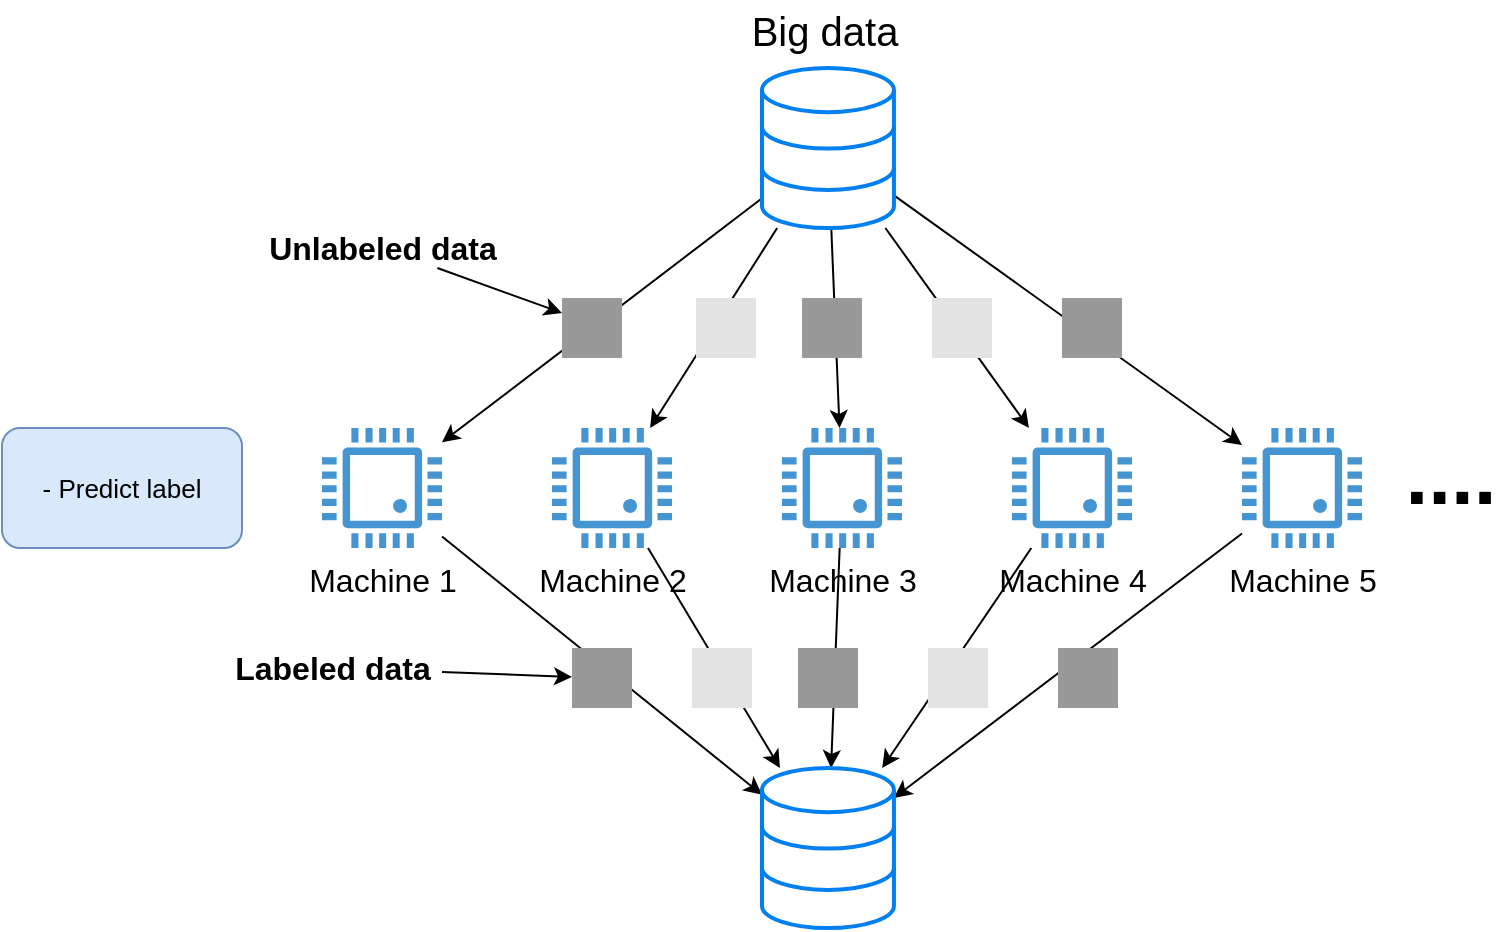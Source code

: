 <mxfile version="13.2.1" type="device"><diagram id="MwtfX1pbCHLYvla3xN57" name="Page-1"><mxGraphModel dx="1422" dy="868" grid="1" gridSize="10" guides="1" tooltips="1" connect="1" arrows="1" fold="1" page="1" pageScale="1" pageWidth="850" pageHeight="1100" math="0" shadow="0"><root><mxCell id="0"/><mxCell id="1" parent="0"/><mxCell id="pr0bZocVv9zPPJc6Getp-15" style="rounded=0;orthogonalLoop=1;jettySize=auto;html=1;fontSize=16;" parent="1" source="pr0bZocVv9zPPJc6Getp-1" target="pr0bZocVv9zPPJc6Getp-10" edge="1"><mxGeometry relative="1" as="geometry"/></mxCell><mxCell id="pr0bZocVv9zPPJc6Getp-16" style="edgeStyle=none;rounded=0;orthogonalLoop=1;jettySize=auto;html=1;fontSize=16;" parent="1" source="pr0bZocVv9zPPJc6Getp-1" target="pr0bZocVv9zPPJc6Getp-11" edge="1"><mxGeometry relative="1" as="geometry"/></mxCell><mxCell id="pr0bZocVv9zPPJc6Getp-17" style="edgeStyle=none;rounded=0;orthogonalLoop=1;jettySize=auto;html=1;fontSize=16;" parent="1" source="pr0bZocVv9zPPJc6Getp-1" target="pr0bZocVv9zPPJc6Getp-12" edge="1"><mxGeometry relative="1" as="geometry"/></mxCell><mxCell id="pr0bZocVv9zPPJc6Getp-18" style="edgeStyle=none;rounded=0;orthogonalLoop=1;jettySize=auto;html=1;fontSize=16;" parent="1" source="pr0bZocVv9zPPJc6Getp-1" target="pr0bZocVv9zPPJc6Getp-13" edge="1"><mxGeometry relative="1" as="geometry"/></mxCell><mxCell id="pr0bZocVv9zPPJc6Getp-19" style="edgeStyle=none;rounded=0;orthogonalLoop=1;jettySize=auto;html=1;fontSize=16;" parent="1" source="pr0bZocVv9zPPJc6Getp-1" target="pr0bZocVv9zPPJc6Getp-14" edge="1"><mxGeometry relative="1" as="geometry"/></mxCell><mxCell id="pr0bZocVv9zPPJc6Getp-1" value="" style="html=1;verticalLabelPosition=bottom;align=center;labelBackgroundColor=#ffffff;verticalAlign=top;strokeWidth=2;strokeColor=#0080F0;shadow=0;dashed=0;shape=mxgraph.ios7.icons.data;" parent="1" vertex="1"><mxGeometry x="410" y="50" width="65.97" height="80" as="geometry"/></mxCell><mxCell id="gOF4B4wygYv9gQQAeKbB-2" style="edgeStyle=none;rounded=0;orthogonalLoop=1;jettySize=auto;html=1;entryX=0;entryY=0.25;entryDx=0;entryDy=0;startArrow=none;startFill=0;fontSize=41;" edge="1" parent="1" source="pr0bZocVv9zPPJc6Getp-2" target="pr0bZocVv9zPPJc6Getp-20"><mxGeometry relative="1" as="geometry"/></mxCell><mxCell id="pr0bZocVv9zPPJc6Getp-2" value="Unlabeled data" style="text;html=1;align=center;verticalAlign=middle;resizable=0;points=[];autosize=1;fontSize=16;fontStyle=1" parent="1" vertex="1"><mxGeometry x="155" y="130" width="130" height="20" as="geometry"/></mxCell><mxCell id="pr0bZocVv9zPPJc6Getp-10" value="Machine 1" style="pointerEvents=1;shadow=0;dashed=0;html=1;strokeColor=none;fillColor=#4495D1;labelPosition=center;verticalLabelPosition=bottom;verticalAlign=top;align=center;outlineConnect=0;shape=mxgraph.veeam.cpu;fontSize=16;" parent="1" vertex="1"><mxGeometry x="190" y="230" width="60" height="60" as="geometry"/></mxCell><mxCell id="pr0bZocVv9zPPJc6Getp-11" value="Machine 2" style="pointerEvents=1;shadow=0;dashed=0;html=1;strokeColor=none;fillColor=#4495D1;labelPosition=center;verticalLabelPosition=bottom;verticalAlign=top;align=center;outlineConnect=0;shape=mxgraph.veeam.cpu;fontSize=16;" parent="1" vertex="1"><mxGeometry x="305" y="230" width="60" height="60" as="geometry"/></mxCell><mxCell id="pr0bZocVv9zPPJc6Getp-12" value="Machine 3" style="pointerEvents=1;shadow=0;dashed=0;html=1;strokeColor=none;fillColor=#4495D1;labelPosition=center;verticalLabelPosition=bottom;verticalAlign=top;align=center;outlineConnect=0;shape=mxgraph.veeam.cpu;fontSize=16;" parent="1" vertex="1"><mxGeometry x="420" y="230" width="60" height="60" as="geometry"/></mxCell><mxCell id="pr0bZocVv9zPPJc6Getp-13" value="Machine 4" style="pointerEvents=1;shadow=0;dashed=0;html=1;strokeColor=none;fillColor=#4495D1;labelPosition=center;verticalLabelPosition=bottom;verticalAlign=top;align=center;outlineConnect=0;shape=mxgraph.veeam.cpu;fontSize=16;" parent="1" vertex="1"><mxGeometry x="535" y="230" width="60" height="60" as="geometry"/></mxCell><mxCell id="pr0bZocVv9zPPJc6Getp-14" value="Machine 5" style="pointerEvents=1;shadow=0;dashed=0;html=1;strokeColor=none;fillColor=#4495D1;labelPosition=center;verticalLabelPosition=bottom;verticalAlign=top;align=center;outlineConnect=0;shape=mxgraph.veeam.cpu;fontSize=16;" parent="1" vertex="1"><mxGeometry x="650" y="230" width="60" height="60" as="geometry"/></mxCell><mxCell id="pr0bZocVv9zPPJc6Getp-20" value="" style="rounded=0;whiteSpace=wrap;html=1;fontSize=16;fillColor=#999999;strokeColor=none;aspect=fixed;" parent="1" vertex="1"><mxGeometry x="310" y="165" width="30" height="30" as="geometry"/></mxCell><mxCell id="pr0bZocVv9zPPJc6Getp-22" value="" style="rounded=0;whiteSpace=wrap;html=1;fontSize=16;fillColor=#E3E3E3;strokeColor=none;aspect=fixed;" parent="1" vertex="1"><mxGeometry x="377" y="165" width="30" height="30" as="geometry"/></mxCell><mxCell id="pr0bZocVv9zPPJc6Getp-23" value="" style="rounded=0;whiteSpace=wrap;html=1;fontSize=16;fillColor=#999999;strokeColor=none;aspect=fixed;" parent="1" vertex="1"><mxGeometry x="430" y="165" width="30" height="30" as="geometry"/></mxCell><mxCell id="pr0bZocVv9zPPJc6Getp-25" value="" style="rounded=0;whiteSpace=wrap;html=1;fontSize=16;fillColor=#E3E3E3;strokeColor=none;aspect=fixed;" parent="1" vertex="1"><mxGeometry x="495" y="165" width="30" height="30" as="geometry"/></mxCell><mxCell id="pr0bZocVv9zPPJc6Getp-26" value="" style="rounded=0;whiteSpace=wrap;html=1;fontSize=16;fillColor=#999999;strokeColor=none;aspect=fixed;" parent="1" vertex="1"><mxGeometry x="560" y="165" width="30" height="30" as="geometry"/></mxCell><mxCell id="pr0bZocVv9zPPJc6Getp-29" value="- Predict label" style="rounded=1;whiteSpace=wrap;html=1;fillColor=#dae8fc;fontSize=13;strokeColor=#6c8ebf;" parent="1" vertex="1"><mxGeometry x="30" y="230" width="120" height="60" as="geometry"/></mxCell><mxCell id="pr0bZocVv9zPPJc6Getp-38" value="...." style="text;html=1;align=center;verticalAlign=middle;resizable=0;points=[];autosize=1;fontSize=41;fontStyle=1" parent="1" vertex="1"><mxGeometry x="724" y="229" width="60" height="50" as="geometry"/></mxCell><mxCell id="gOF4B4wygYv9gQQAeKbB-4" style="edgeStyle=none;rounded=0;orthogonalLoop=1;jettySize=auto;html=1;startArrow=classic;startFill=1;fontSize=41;endArrow=none;endFill=0;" edge="1" parent="1" source="gOF4B4wygYv9gQQAeKbB-1" target="pr0bZocVv9zPPJc6Getp-11"><mxGeometry relative="1" as="geometry"/></mxCell><mxCell id="gOF4B4wygYv9gQQAeKbB-5" style="edgeStyle=none;rounded=0;orthogonalLoop=1;jettySize=auto;html=1;startArrow=classic;startFill=1;fontSize=41;endArrow=none;endFill=0;" edge="1" parent="1" source="gOF4B4wygYv9gQQAeKbB-1" target="pr0bZocVv9zPPJc6Getp-12"><mxGeometry relative="1" as="geometry"/></mxCell><mxCell id="gOF4B4wygYv9gQQAeKbB-6" style="edgeStyle=none;rounded=0;orthogonalLoop=1;jettySize=auto;html=1;startArrow=classic;startFill=1;fontSize=41;endArrow=none;endFill=0;" edge="1" parent="1" source="gOF4B4wygYv9gQQAeKbB-1" target="pr0bZocVv9zPPJc6Getp-13"><mxGeometry relative="1" as="geometry"/></mxCell><mxCell id="gOF4B4wygYv9gQQAeKbB-7" style="edgeStyle=none;rounded=0;orthogonalLoop=1;jettySize=auto;html=1;startArrow=classic;startFill=1;fontSize=41;endArrow=none;endFill=0;" edge="1" parent="1" source="gOF4B4wygYv9gQQAeKbB-1" target="pr0bZocVv9zPPJc6Getp-10"><mxGeometry relative="1" as="geometry"/></mxCell><mxCell id="gOF4B4wygYv9gQQAeKbB-8" style="edgeStyle=none;rounded=0;orthogonalLoop=1;jettySize=auto;html=1;startArrow=classic;startFill=1;fontSize=41;endArrow=none;endFill=0;" edge="1" parent="1" source="gOF4B4wygYv9gQQAeKbB-1" target="pr0bZocVv9zPPJc6Getp-14"><mxGeometry relative="1" as="geometry"/></mxCell><mxCell id="gOF4B4wygYv9gQQAeKbB-1" value="" style="html=1;verticalLabelPosition=bottom;align=center;labelBackgroundColor=#ffffff;verticalAlign=top;strokeWidth=2;strokeColor=#0080F0;shadow=0;dashed=0;shape=mxgraph.ios7.icons.data;" vertex="1" parent="1"><mxGeometry x="410" y="400" width="65.97" height="80" as="geometry"/></mxCell><mxCell id="gOF4B4wygYv9gQQAeKbB-9" value="" style="rounded=0;whiteSpace=wrap;html=1;fontSize=16;fillColor=#999999;strokeColor=none;aspect=fixed;" vertex="1" parent="1"><mxGeometry x="315" y="340" width="30" height="30" as="geometry"/></mxCell><mxCell id="gOF4B4wygYv9gQQAeKbB-11" style="edgeStyle=none;rounded=0;orthogonalLoop=1;jettySize=auto;html=1;startArrow=none;startFill=0;endArrow=classic;endFill=1;fontSize=41;" edge="1" parent="1" source="gOF4B4wygYv9gQQAeKbB-10" target="gOF4B4wygYv9gQQAeKbB-9"><mxGeometry relative="1" as="geometry"/></mxCell><mxCell id="gOF4B4wygYv9gQQAeKbB-10" value="Labeled data" style="text;html=1;align=center;verticalAlign=middle;resizable=0;points=[];autosize=1;fontSize=16;fontStyle=1" vertex="1" parent="1"><mxGeometry x="140" y="340" width="110" height="20" as="geometry"/></mxCell><mxCell id="gOF4B4wygYv9gQQAeKbB-12" value="" style="rounded=0;whiteSpace=wrap;html=1;fontSize=16;fillColor=#E3E3E3;strokeColor=none;aspect=fixed;" vertex="1" parent="1"><mxGeometry x="375" y="340" width="30" height="30" as="geometry"/></mxCell><mxCell id="gOF4B4wygYv9gQQAeKbB-13" value="" style="rounded=0;whiteSpace=wrap;html=1;fontSize=16;fillColor=#999999;strokeColor=none;aspect=fixed;" vertex="1" parent="1"><mxGeometry x="428" y="340" width="30" height="30" as="geometry"/></mxCell><mxCell id="gOF4B4wygYv9gQQAeKbB-14" value="" style="rounded=0;whiteSpace=wrap;html=1;fontSize=16;fillColor=#E3E3E3;strokeColor=none;aspect=fixed;" vertex="1" parent="1"><mxGeometry x="493" y="340" width="30" height="30" as="geometry"/></mxCell><mxCell id="gOF4B4wygYv9gQQAeKbB-15" value="" style="rounded=0;whiteSpace=wrap;html=1;fontSize=16;fillColor=#999999;strokeColor=none;aspect=fixed;" vertex="1" parent="1"><mxGeometry x="558" y="340" width="30" height="30" as="geometry"/></mxCell><mxCell id="gOF4B4wygYv9gQQAeKbB-16" value="Big data" style="text;html=1;align=center;verticalAlign=middle;resizable=0;points=[];autosize=1;fontSize=20;" vertex="1" parent="1"><mxGeometry x="396" y="16" width="90" height="30" as="geometry"/></mxCell></root></mxGraphModel></diagram></mxfile>